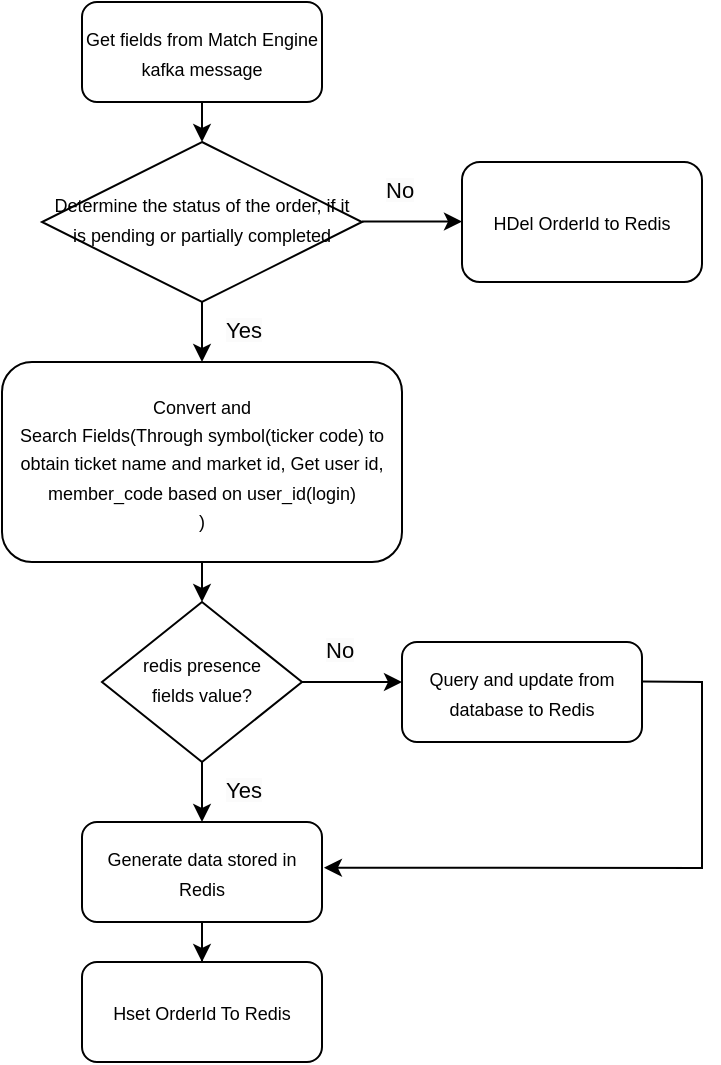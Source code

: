 <mxfile version="22.1.18" type="github">
  <diagram name="第 1 页" id="HZp1Bf1Xdp-lHMSmT2AA">
    <mxGraphModel dx="1103" dy="612" grid="0" gridSize="10" guides="1" tooltips="1" connect="1" arrows="1" fold="1" page="1" pageScale="1" pageWidth="1169" pageHeight="1654" math="0" shadow="0">
      <root>
        <mxCell id="0" />
        <mxCell id="1" parent="0" />
        <mxCell id="mrrmHENScbZcJTnMJHc--1" value="" style="edgeStyle=orthogonalEdgeStyle;rounded=0;orthogonalLoop=1;jettySize=auto;html=1;" edge="1" parent="1" source="mrrmHENScbZcJTnMJHc--3">
          <mxGeometry relative="1" as="geometry">
            <mxPoint x="490.0" y="400" as="targetPoint" />
          </mxGeometry>
        </mxCell>
        <mxCell id="mrrmHENScbZcJTnMJHc--2" value="" style="edgeStyle=orthogonalEdgeStyle;rounded=0;orthogonalLoop=1;jettySize=auto;html=1;" edge="1" parent="1" source="mrrmHENScbZcJTnMJHc--3" target="mrrmHENScbZcJTnMJHc--7">
          <mxGeometry relative="1" as="geometry" />
        </mxCell>
        <mxCell id="mrrmHENScbZcJTnMJHc--3" value="&lt;font style=&quot;font-size: 9px;&quot;&gt;redis presence &lt;br&gt;fields value?&lt;/font&gt;" style="rhombus;whiteSpace=wrap;html=1;shadow=0;fontFamily=Helvetica;fontSize=12;align=center;strokeWidth=1;spacing=6;spacingTop=-4;" vertex="1" parent="1">
          <mxGeometry x="340" y="360" width="100" height="80" as="geometry" />
        </mxCell>
        <mxCell id="mrrmHENScbZcJTnMJHc--4" value="&lt;span style=&quot;color: rgb(0, 0, 0); font-family: Helvetica; font-size: 11px; font-style: normal; font-variant-ligatures: normal; font-variant-caps: normal; font-weight: 400; letter-spacing: normal; orphans: 2; text-align: center; text-indent: 0px; text-transform: none; widows: 2; word-spacing: 0px; -webkit-text-stroke-width: 0px; background-color: rgb(251, 251, 251); text-decoration-thickness: initial; text-decoration-style: initial; text-decoration-color: initial; float: none; display: inline !important;&quot;&gt;Yes&lt;/span&gt;" style="text;whiteSpace=wrap;html=1;" vertex="1" parent="1">
          <mxGeometry x="400" y="440" width="30" height="20" as="geometry" />
        </mxCell>
        <mxCell id="mrrmHENScbZcJTnMJHc--5" value="&lt;span style=&quot;color: rgb(0, 0, 0); font-family: Helvetica; font-size: 11px; font-style: normal; font-variant-ligatures: normal; font-variant-caps: normal; font-weight: 400; letter-spacing: normal; orphans: 2; text-align: center; text-indent: 0px; text-transform: none; widows: 2; word-spacing: 0px; -webkit-text-stroke-width: 0px; background-color: rgb(251, 251, 251); text-decoration-thickness: initial; text-decoration-style: initial; text-decoration-color: initial; float: none; display: inline !important;&quot;&gt;No&lt;/span&gt;" style="text;whiteSpace=wrap;html=1;" vertex="1" parent="1">
          <mxGeometry x="450" y="370" width="30" height="30" as="geometry" />
        </mxCell>
        <mxCell id="mrrmHENScbZcJTnMJHc--6" value="" style="edgeStyle=orthogonalEdgeStyle;rounded=0;orthogonalLoop=1;jettySize=auto;html=1;" edge="1" parent="1" source="mrrmHENScbZcJTnMJHc--7" target="mrrmHENScbZcJTnMJHc--17">
          <mxGeometry relative="1" as="geometry" />
        </mxCell>
        <mxCell id="mrrmHENScbZcJTnMJHc--7" value="&lt;font style=&quot;font-size: 9px;&quot;&gt;Generate data stored in Redis&lt;/font&gt;" style="rounded=1;whiteSpace=wrap;html=1;fontSize=12;glass=0;strokeWidth=1;shadow=0;" vertex="1" parent="1">
          <mxGeometry x="330" y="470" width="120" height="50" as="geometry" />
        </mxCell>
        <mxCell id="mrrmHENScbZcJTnMJHc--8" value="&lt;font style=&quot;font-size: 9px;&quot;&gt;Get fields from Match Engine kafka message&lt;/font&gt;" style="rounded=1;whiteSpace=wrap;html=1;fontSize=12;glass=0;strokeWidth=1;shadow=0;" vertex="1" parent="1">
          <mxGeometry x="330" y="60" width="120" height="50" as="geometry" />
        </mxCell>
        <mxCell id="mrrmHENScbZcJTnMJHc--9" value="&lt;font style=&quot;font-size: 9px;&quot;&gt;Convert and&lt;br style=&quot;border-color: var(--border-color);&quot;&gt;Search Fields(Through symbol(ticker code) to obtain ticket name and market id, Get user id, member_code based on user_id(login)&lt;br&gt;)&lt;/font&gt;" style="rounded=1;whiteSpace=wrap;html=1;fontSize=12;glass=0;strokeWidth=1;shadow=0;" vertex="1" parent="1">
          <mxGeometry x="290" y="240" width="200" height="100" as="geometry" />
        </mxCell>
        <mxCell id="mrrmHENScbZcJTnMJHc--12" value="" style="endArrow=classic;html=1;rounded=0;exitX=0.5;exitY=1;exitDx=0;exitDy=0;" edge="1" parent="1" source="mrrmHENScbZcJTnMJHc--20" target="mrrmHENScbZcJTnMJHc--9">
          <mxGeometry width="50" height="50" relative="1" as="geometry">
            <mxPoint x="410" y="320" as="sourcePoint" />
            <mxPoint x="460" y="270" as="targetPoint" />
          </mxGeometry>
        </mxCell>
        <mxCell id="mrrmHENScbZcJTnMJHc--15" value="" style="endArrow=classic;html=1;rounded=0;exitX=0.5;exitY=1;exitDx=0;exitDy=0;" edge="1" parent="1" source="mrrmHENScbZcJTnMJHc--9" target="mrrmHENScbZcJTnMJHc--3">
          <mxGeometry width="50" height="50" relative="1" as="geometry">
            <mxPoint x="390" y="360" as="sourcePoint" />
            <mxPoint x="460" y="340" as="targetPoint" />
          </mxGeometry>
        </mxCell>
        <mxCell id="mrrmHENScbZcJTnMJHc--16" value="&lt;font style=&quot;font-size: 9px;&quot;&gt;Query and update from database to Redis&lt;/font&gt;" style="rounded=1;whiteSpace=wrap;html=1;fontSize=12;glass=0;strokeWidth=1;shadow=0;" vertex="1" parent="1">
          <mxGeometry x="490" y="380" width="120" height="50" as="geometry" />
        </mxCell>
        <mxCell id="mrrmHENScbZcJTnMJHc--17" value="&lt;font style=&quot;font-size: 9px;&quot;&gt;Hset OrderId To Redis&lt;/font&gt;" style="rounded=1;whiteSpace=wrap;html=1;fontSize=12;glass=0;strokeWidth=1;shadow=0;" vertex="1" parent="1">
          <mxGeometry x="330" y="540" width="120" height="50" as="geometry" />
        </mxCell>
        <mxCell id="mrrmHENScbZcJTnMJHc--19" value="" style="edgeStyle=none;orthogonalLoop=1;jettySize=auto;html=1;rounded=0;entryX=1.008;entryY=0.457;entryDx=0;entryDy=0;entryPerimeter=0;" edge="1" parent="1" target="mrrmHENScbZcJTnMJHc--7">
          <mxGeometry width="80" relative="1" as="geometry">
            <mxPoint x="610" y="399.69" as="sourcePoint" />
            <mxPoint x="460" y="490" as="targetPoint" />
            <Array as="points">
              <mxPoint x="640" y="400" />
              <mxPoint x="640" y="493" />
            </Array>
          </mxGeometry>
        </mxCell>
        <mxCell id="mrrmHENScbZcJTnMJHc--21" value="" style="endArrow=classic;html=1;rounded=0;exitX=0.5;exitY=1;exitDx=0;exitDy=0;" edge="1" parent="1" source="mrrmHENScbZcJTnMJHc--8" target="mrrmHENScbZcJTnMJHc--20">
          <mxGeometry width="50" height="50" relative="1" as="geometry">
            <mxPoint x="390" y="110" as="sourcePoint" />
            <mxPoint x="390" y="250" as="targetPoint" />
          </mxGeometry>
        </mxCell>
        <mxCell id="mrrmHENScbZcJTnMJHc--20" value="&lt;font style=&quot;font-size: 9px;&quot;&gt;Determine the status of the order, if it is pending or partially completed&lt;/font&gt;" style="rhombus;whiteSpace=wrap;html=1;shadow=0;fontFamily=Helvetica;fontSize=12;align=center;strokeWidth=1;spacing=6;spacingTop=-4;" vertex="1" parent="1">
          <mxGeometry x="310" y="130" width="160" height="80" as="geometry" />
        </mxCell>
        <mxCell id="mrrmHENScbZcJTnMJHc--22" value="&lt;span style=&quot;color: rgb(0, 0, 0); font-family: Helvetica; font-size: 11px; font-style: normal; font-variant-ligatures: normal; font-variant-caps: normal; font-weight: 400; letter-spacing: normal; orphans: 2; text-align: center; text-indent: 0px; text-transform: none; widows: 2; word-spacing: 0px; -webkit-text-stroke-width: 0px; background-color: rgb(251, 251, 251); text-decoration-thickness: initial; text-decoration-style: initial; text-decoration-color: initial; float: none; display: inline !important;&quot;&gt;Yes&lt;/span&gt;" style="text;whiteSpace=wrap;html=1;" vertex="1" parent="1">
          <mxGeometry x="400" y="210" width="30" height="20" as="geometry" />
        </mxCell>
        <mxCell id="mrrmHENScbZcJTnMJHc--23" value="" style="edgeStyle=orthogonalEdgeStyle;rounded=0;orthogonalLoop=1;jettySize=auto;html=1;" edge="1" parent="1">
          <mxGeometry relative="1" as="geometry">
            <mxPoint x="520.0" y="169.77" as="targetPoint" />
            <mxPoint x="470" y="169.77" as="sourcePoint" />
          </mxGeometry>
        </mxCell>
        <mxCell id="mrrmHENScbZcJTnMJHc--24" value="&lt;span style=&quot;color: rgb(0, 0, 0); font-family: Helvetica; font-size: 11px; font-style: normal; font-variant-ligatures: normal; font-variant-caps: normal; font-weight: 400; letter-spacing: normal; orphans: 2; text-align: center; text-indent: 0px; text-transform: none; widows: 2; word-spacing: 0px; -webkit-text-stroke-width: 0px; background-color: rgb(251, 251, 251); text-decoration-thickness: initial; text-decoration-style: initial; text-decoration-color: initial; float: none; display: inline !important;&quot;&gt;No&lt;/span&gt;" style="text;whiteSpace=wrap;html=1;" vertex="1" parent="1">
          <mxGeometry x="480" y="140" width="30" height="30" as="geometry" />
        </mxCell>
        <mxCell id="mrrmHENScbZcJTnMJHc--25" value="&lt;font style=&quot;font-size: 9px;&quot;&gt;HDel OrderId to Redis&lt;/font&gt;" style="rounded=1;whiteSpace=wrap;html=1;" vertex="1" parent="1">
          <mxGeometry x="520" y="140" width="120" height="60" as="geometry" />
        </mxCell>
      </root>
    </mxGraphModel>
  </diagram>
</mxfile>
